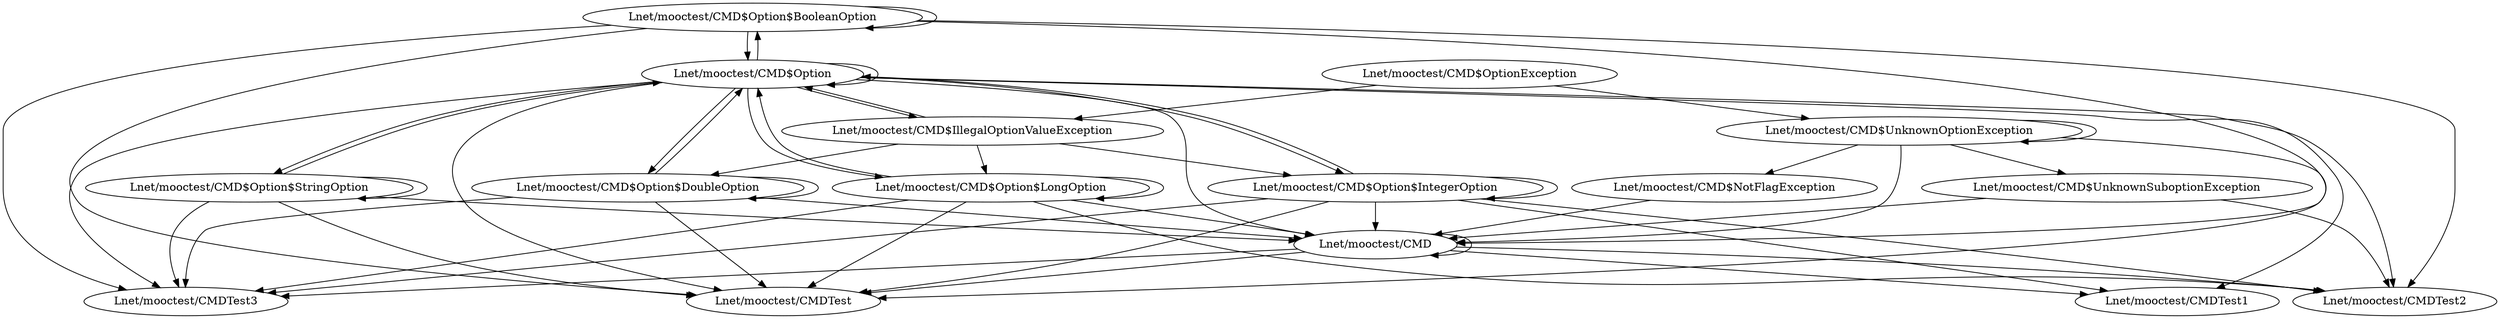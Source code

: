 digraph CMD_Class {
	"Lnet/mooctest/CMD$UnknownOptionException" -> "Lnet/mooctest/CMD";
	"Lnet/mooctest/CMD$Option$BooleanOption" -> "Lnet/mooctest/CMD$Option";
	"Lnet/mooctest/CMD" -> "Lnet/mooctest/CMDTest3";
	"Lnet/mooctest/CMD" -> "Lnet/mooctest/CMDTest";
	"Lnet/mooctest/CMD$Option$BooleanOption" -> "Lnet/mooctest/CMD$Option$BooleanOption";
	"Lnet/mooctest/CMD" -> "Lnet/mooctest/CMDTest1";
	"Lnet/mooctest/CMD" -> "Lnet/mooctest/CMDTest2";
	"Lnet/mooctest/CMD$Option$LongOption" -> "Lnet/mooctest/CMD";
	"Lnet/mooctest/CMD$Option$LongOption" -> "Lnet/mooctest/CMDTest3";
	"Lnet/mooctest/CMD$Option$LongOption" -> "Lnet/mooctest/CMDTest";
	"Lnet/mooctest/CMD$Option" -> "Lnet/mooctest/CMD$Option";
	"Lnet/mooctest/CMD$Option" -> "Lnet/mooctest/CMD";
	"Lnet/mooctest/CMD$UnknownSuboptionException" -> "Lnet/mooctest/CMDTest2";
	"Lnet/mooctest/CMD$Option$BooleanOption" -> "Lnet/mooctest/CMD";
	"Lnet/mooctest/CMD$Option$BooleanOption" -> "Lnet/mooctest/CMDTest3";
	"Lnet/mooctest/CMD$Option$BooleanOption" -> "Lnet/mooctest/CMDTest";
	"Lnet/mooctest/CMD$Option$StringOption" -> "Lnet/mooctest/CMDTest3";
	"Lnet/mooctest/CMD$Option$StringOption" -> "Lnet/mooctest/CMD";
	"Lnet/mooctest/CMD$Option$StringOption" -> "Lnet/mooctest/CMDTest";
	"Lnet/mooctest/CMD$OptionException" -> "Lnet/mooctest/CMD$IllegalOptionValueException";
	"Lnet/mooctest/CMD$OptionException" -> "Lnet/mooctest/CMD$UnknownOptionException";
	"Lnet/mooctest/CMD$UnknownOptionException" -> "Lnet/mooctest/CMDTest";
	"Lnet/mooctest/CMD$Option$LongOption" -> "Lnet/mooctest/CMD$Option";
	"Lnet/mooctest/CMD$Option" -> "Lnet/mooctest/CMDTest1";
	"Lnet/mooctest/CMD$Option" -> "Lnet/mooctest/CMDTest";
	"Lnet/mooctest/CMD$Option" -> "Lnet/mooctest/CMDTest2";
	"Lnet/mooctest/CMD$Option" -> "Lnet/mooctest/CMD$IllegalOptionValueException";
	"Lnet/mooctest/CMD$Option" -> "Lnet/mooctest/CMDTest3";
	"Lnet/mooctest/CMD$NotFlagException" -> "Lnet/mooctest/CMD";
	"Lnet/mooctest/CMD$UnknownSuboptionException" -> "Lnet/mooctest/CMD";
	"Lnet/mooctest/CMD" -> "Lnet/mooctest/CMD";
	"Lnet/mooctest/CMD$Option$DoubleOption" -> "Lnet/mooctest/CMD";
	"Lnet/mooctest/CMD$Option$DoubleOption" -> "Lnet/mooctest/CMDTest3";
	"Lnet/mooctest/CMD$Option$DoubleOption" -> "Lnet/mooctest/CMDTest";
	"Lnet/mooctest/CMD$IllegalOptionValueException" -> "Lnet/mooctest/CMD$Option$IntegerOption";
	"Lnet/mooctest/CMD$IllegalOptionValueException" -> "Lnet/mooctest/CMD$Option";
	"Lnet/mooctest/CMD$IllegalOptionValueException" -> "Lnet/mooctest/CMD$Option$DoubleOption";
	"Lnet/mooctest/CMD$IllegalOptionValueException" -> "Lnet/mooctest/CMD$Option$LongOption";
	"Lnet/mooctest/CMD$Option" -> "Lnet/mooctest/CMD$Option$DoubleOption";
	"Lnet/mooctest/CMD$Option" -> "Lnet/mooctest/CMD$Option$BooleanOption";
	"Lnet/mooctest/CMD$Option" -> "Lnet/mooctest/CMD$Option$IntegerOption";
	"Lnet/mooctest/CMD$Option" -> "Lnet/mooctest/CMD$Option$LongOption";
	"Lnet/mooctest/CMD$Option" -> "Lnet/mooctest/CMD$Option$StringOption";
	"Lnet/mooctest/CMD$Option$BooleanOption" -> "Lnet/mooctest/CMDTest2";
	"Lnet/mooctest/CMD$Option$StringOption" -> "Lnet/mooctest/CMD$Option$StringOption";
	"Lnet/mooctest/CMD$Option$IntegerOption" -> "Lnet/mooctest/CMD";
	"Lnet/mooctest/CMD$Option$IntegerOption" -> "Lnet/mooctest/CMDTest1";
	"Lnet/mooctest/CMD$Option$IntegerOption" -> "Lnet/mooctest/CMDTest";
	"Lnet/mooctest/CMD$Option$IntegerOption" -> "Lnet/mooctest/CMDTest2";
	"Lnet/mooctest/CMD$Option$IntegerOption" -> "Lnet/mooctest/CMDTest3";
	"Lnet/mooctest/CMD$Option$IntegerOption" -> "Lnet/mooctest/CMD$Option$IntegerOption";
	"Lnet/mooctest/CMD$Option$LongOption" -> "Lnet/mooctest/CMDTest2";
	"Lnet/mooctest/CMD$Option$IntegerOption" -> "Lnet/mooctest/CMD$Option";
	"Lnet/mooctest/CMD$Option$StringOption" -> "Lnet/mooctest/CMD$Option";
	"Lnet/mooctest/CMD$UnknownOptionException" -> "Lnet/mooctest/CMD$UnknownOptionException";
	"Lnet/mooctest/CMD$UnknownOptionException" -> "Lnet/mooctest/CMD$NotFlagException";
	"Lnet/mooctest/CMD$UnknownOptionException" -> "Lnet/mooctest/CMD$UnknownSuboptionException";
	"Lnet/mooctest/CMD$Option$DoubleOption" -> "Lnet/mooctest/CMD$Option";
	"Lnet/mooctest/CMD$Option$DoubleOption" -> "Lnet/mooctest/CMD$Option$DoubleOption";
	"Lnet/mooctest/CMD$Option$LongOption" -> "Lnet/mooctest/CMD$Option$LongOption";
}
